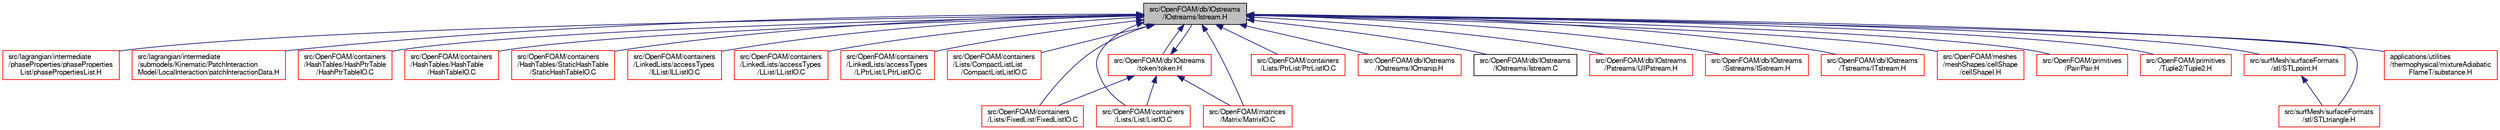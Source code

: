 digraph "src/OpenFOAM/db/IOstreams/IOstreams/Istream.H"
{
  bgcolor="transparent";
  edge [fontname="FreeSans",fontsize="10",labelfontname="FreeSans",labelfontsize="10"];
  node [fontname="FreeSans",fontsize="10",shape=record];
  Node54 [label="src/OpenFOAM/db/IOstreams\l/IOstreams/Istream.H",height=0.2,width=0.4,color="black", fillcolor="grey75", style="filled", fontcolor="black"];
  Node54 -> Node55 [dir="back",color="midnightblue",fontsize="10",style="solid",fontname="FreeSans"];
  Node55 [label="src/lagrangian/intermediate\l/phaseProperties/phaseProperties\lList/phasePropertiesList.H",height=0.2,width=0.4,color="red",URL="$a05522.html"];
  Node54 -> Node74 [dir="back",color="midnightblue",fontsize="10",style="solid",fontname="FreeSans"];
  Node74 [label="src/lagrangian/intermediate\l/submodels/Kinematic/PatchInteraction\lModel/LocalInteraction/patchInteractionData.H",height=0.2,width=0.4,color="red",URL="$a05933.html"];
  Node54 -> Node85 [dir="back",color="midnightblue",fontsize="10",style="solid",fontname="FreeSans"];
  Node85 [label="src/OpenFOAM/containers\l/HashTables/HashPtrTable\l/HashPtrTableIO.C",height=0.2,width=0.4,color="red",URL="$a08465.html"];
  Node54 -> Node87 [dir="back",color="midnightblue",fontsize="10",style="solid",fontname="FreeSans"];
  Node87 [label="src/OpenFOAM/containers\l/HashTables/HashTable\l/HashTableIO.C",height=0.2,width=0.4,color="red",URL="$a08486.html"];
  Node54 -> Node89 [dir="back",color="midnightblue",fontsize="10",style="solid",fontname="FreeSans"];
  Node89 [label="src/OpenFOAM/containers\l/HashTables/StaticHashTable\l/StaticHashTableIO.C",height=0.2,width=0.4,color="red",URL="$a08507.html"];
  Node54 -> Node91 [dir="back",color="midnightblue",fontsize="10",style="solid",fontname="FreeSans"];
  Node91 [label="src/OpenFOAM/containers\l/LinkedLists/accessTypes\l/ILList/ILListIO.C",height=0.2,width=0.4,color="red",URL="$a08522.html"];
  Node54 -> Node93 [dir="back",color="midnightblue",fontsize="10",style="solid",fontname="FreeSans"];
  Node93 [label="src/OpenFOAM/containers\l/LinkedLists/accessTypes\l/LList/LListIO.C",height=0.2,width=0.4,color="red",URL="$a08531.html"];
  Node54 -> Node95 [dir="back",color="midnightblue",fontsize="10",style="solid",fontname="FreeSans"];
  Node95 [label="src/OpenFOAM/containers\l/LinkedLists/accessTypes\l/LPtrList/LPtrListIO.C",height=0.2,width=0.4,color="red",URL="$a08540.html"];
  Node54 -> Node97 [dir="back",color="midnightblue",fontsize="10",style="solid",fontname="FreeSans"];
  Node97 [label="src/OpenFOAM/containers\l/Lists/CompactListList\l/CompactListListIO.C",height=0.2,width=0.4,color="red",URL="$a08618.html"];
  Node54 -> Node99 [dir="back",color="midnightblue",fontsize="10",style="solid",fontname="FreeSans"];
  Node99 [label="src/OpenFOAM/containers\l/Lists/FixedList/FixedListIO.C",height=0.2,width=0.4,color="red",URL="$a08648.html"];
  Node54 -> Node101 [dir="back",color="midnightblue",fontsize="10",style="solid",fontname="FreeSans"];
  Node101 [label="src/OpenFOAM/containers\l/Lists/List/ListIO.C",height=0.2,width=0.4,color="red",URL="$a08672.html"];
  Node54 -> Node103 [dir="back",color="midnightblue",fontsize="10",style="solid",fontname="FreeSans"];
  Node103 [label="src/OpenFOAM/containers\l/Lists/PtrList/PtrListIO.C",height=0.2,width=0.4,color="red",URL="$a08723.html"];
  Node54 -> Node105 [dir="back",color="midnightblue",fontsize="10",style="solid",fontname="FreeSans"];
  Node105 [label="src/OpenFOAM/db/IOstreams\l/IOstreams/IOmanip.H",height=0.2,width=0.4,color="red",URL="$a09080.html",tooltip="Istream and Ostream manipulators taking arguments. "];
  Node54 -> Node201 [dir="back",color="midnightblue",fontsize="10",style="solid",fontname="FreeSans"];
  Node201 [label="src/OpenFOAM/db/IOstreams\l/IOstreams/Istream.C",height=0.2,width=0.4,color="black",URL="$a09089.html"];
  Node54 -> Node202 [dir="back",color="midnightblue",fontsize="10",style="solid",fontname="FreeSans"];
  Node202 [label="src/OpenFOAM/db/IOstreams\l/Pstreams/UIPstream.H",height=0.2,width=0.4,color="red",URL="$a09152.html"];
  Node54 -> Node214 [dir="back",color="midnightblue",fontsize="10",style="solid",fontname="FreeSans"];
  Node214 [label="src/OpenFOAM/db/IOstreams\l/Sstreams/ISstream.H",height=0.2,width=0.4,color="red",URL="$a09173.html"];
  Node54 -> Node4062 [dir="back",color="midnightblue",fontsize="10",style="solid",fontname="FreeSans"];
  Node4062 [label="src/OpenFOAM/db/IOstreams\l/token/token.H",height=0.2,width=0.4,color="red",URL="$a09221.html"];
  Node4062 -> Node99 [dir="back",color="midnightblue",fontsize="10",style="solid",fontname="FreeSans"];
  Node4062 -> Node101 [dir="back",color="midnightblue",fontsize="10",style="solid",fontname="FreeSans"];
  Node4062 -> Node54 [dir="back",color="midnightblue",fontsize="10",style="solid",fontname="FreeSans"];
  Node4062 -> Node5032 [dir="back",color="midnightblue",fontsize="10",style="solid",fontname="FreeSans"];
  Node5032 [label="src/OpenFOAM/matrices\l/Matrix/MatrixIO.C",height=0.2,width=0.4,color="red",URL="$a11012.html"];
  Node54 -> Node4075 [dir="back",color="midnightblue",fontsize="10",style="solid",fontname="FreeSans"];
  Node4075 [label="src/OpenFOAM/db/IOstreams\l/Tstreams/ITstream.H",height=0.2,width=0.4,color="red",URL="$a09236.html"];
  Node54 -> Node5032 [dir="back",color="midnightblue",fontsize="10",style="solid",fontname="FreeSans"];
  Node54 -> Node3225 [dir="back",color="midnightblue",fontsize="10",style="solid",fontname="FreeSans"];
  Node3225 [label="src/OpenFOAM/meshes\l/meshShapes/cellShape\l/cellShapeI.H",height=0.2,width=0.4,color="red",URL="$a11282.html"];
  Node54 -> Node5041 [dir="back",color="midnightblue",fontsize="10",style="solid",fontname="FreeSans"];
  Node5041 [label="src/OpenFOAM/primitives\l/Pair/Pair.H",height=0.2,width=0.4,color="red",URL="$a12434.html"];
  Node54 -> Node5052 [dir="back",color="midnightblue",fontsize="10",style="solid",fontname="FreeSans"];
  Node5052 [label="src/OpenFOAM/primitives\l/Tuple2/Tuple2.H",height=0.2,width=0.4,color="red",URL="$a12791.html"];
  Node54 -> Node5072 [dir="back",color="midnightblue",fontsize="10",style="solid",fontname="FreeSans"];
  Node5072 [label="src/surfMesh/surfaceFormats\l/stl/STLpoint.H",height=0.2,width=0.4,color="red",URL="$a15188.html"];
  Node5072 -> Node5073 [dir="back",color="midnightblue",fontsize="10",style="solid",fontname="FreeSans"];
  Node5073 [label="src/surfMesh/surfaceFormats\l/stl/STLtriangle.H",height=0.2,width=0.4,color="red",URL="$a39701.html"];
  Node54 -> Node5073 [dir="back",color="midnightblue",fontsize="10",style="solid",fontname="FreeSans"];
  Node54 -> Node5075 [dir="back",color="midnightblue",fontsize="10",style="solid",fontname="FreeSans"];
  Node5075 [label="applications/utilities\l/thermophysical/mixtureAdiabatic\lFlameT/substance.H",height=0.2,width=0.4,color="red",URL="$a19679.html"];
}
